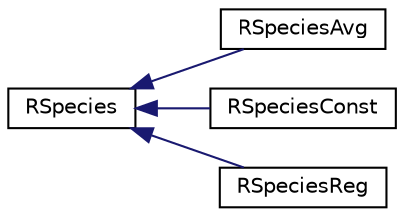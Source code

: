 digraph "Graphical Class Hierarchy"
{
 // INTERACTIVE_SVG=YES
  edge [fontname="Helvetica",fontsize="10",labelfontname="Helvetica",labelfontsize="10"];
  node [fontname="Helvetica",fontsize="10",shape=record];
  rankdir="LR";
  Node0 [label="RSpecies",height=0.2,width=0.4,color="black", fillcolor="white", style="filled",URL="$classRSpecies.html",tooltip="Represents the reactive aspect of chemical molecules. "];
  Node0 -> Node1 [dir="back",color="midnightblue",fontsize="10",style="solid",fontname="Helvetica"];
  Node1 [label="RSpeciesAvg",height=0.2,width=0.4,color="black", fillcolor="white", style="filled",URL="$classRSpeciesAvg.html",tooltip="An average RSpecies that tracks the average copy number over a number of events. "];
  Node0 -> Node2 [dir="back",color="midnightblue",fontsize="10",style="solid",fontname="Helvetica"];
  Node2 [label="RSpeciesConst",height=0.2,width=0.4,color="black", fillcolor="white", style="filled",URL="$classRSpeciesConst.html",tooltip="A constant RSpecies whose copy number does not change. "];
  Node0 -> Node3 [dir="back",color="midnightblue",fontsize="10",style="solid",fontname="Helvetica"];
  Node3 [label="RSpeciesReg",height=0.2,width=0.4,color="black", fillcolor="white", style="filled",URL="$classRSpeciesReg.html",tooltip="A RSpecies implementation that changes copy number regularly. "];
}
